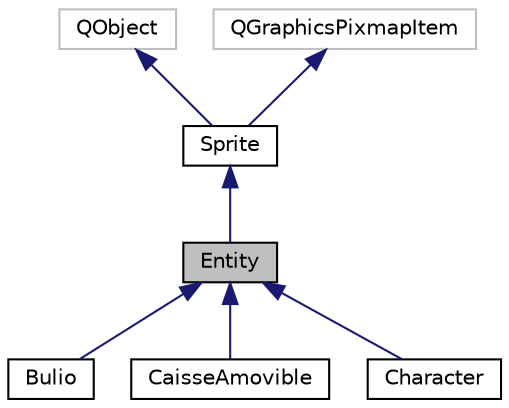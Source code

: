 digraph "Entity"
{
 // LATEX_PDF_SIZE
  edge [fontname="Helvetica",fontsize="10",labelfontname="Helvetica",labelfontsize="10"];
  node [fontname="Helvetica",fontsize="10",shape=record];
  Node1 [label="Entity",height=0.2,width=0.4,color="black", fillcolor="grey75", style="filled", fontcolor="black",tooltip="The Entity class Cette classe est permet de crée une entité et de la géré avec différente méthode...."];
  Node2 -> Node1 [dir="back",color="midnightblue",fontsize="10",style="solid",fontname="Helvetica"];
  Node2 [label="Sprite",height=0.2,width=0.4,color="black", fillcolor="white", style="filled",URL="$class_sprite.html",tooltip="Classe qui représente un élément d'animation graphique 2D."];
  Node3 -> Node2 [dir="back",color="midnightblue",fontsize="10",style="solid",fontname="Helvetica"];
  Node3 [label="QObject",height=0.2,width=0.4,color="grey75", fillcolor="white", style="filled",tooltip=" "];
  Node4 -> Node2 [dir="back",color="midnightblue",fontsize="10",style="solid",fontname="Helvetica"];
  Node4 [label="QGraphicsPixmapItem",height=0.2,width=0.4,color="grey75", fillcolor="white", style="filled",tooltip=" "];
  Node1 -> Node5 [dir="back",color="midnightblue",fontsize="10",style="solid",fontname="Helvetica"];
  Node5 [label="Bulio",height=0.2,width=0.4,color="black", fillcolor="white", style="filled",URL="$class_bulio.html",tooltip="la Classe Bulio gère l'ennemie de base du jeu, dans une scene. Cette classe hérite de la classe Entit..."];
  Node1 -> Node6 [dir="back",color="midnightblue",fontsize="10",style="solid",fontname="Helvetica"];
  Node6 [label="CaisseAmovible",height=0.2,width=0.4,color="black", fillcolor="white", style="filled",URL="$class_caisse_amovible.html",tooltip="The CaisseAmovible class Cette classe hérite de la classe Entity elle permet de géré l'état d'une cai..."];
  Node1 -> Node7 [dir="back",color="midnightblue",fontsize="10",style="solid",fontname="Helvetica"];
  Node7 [label="Character",height=0.2,width=0.4,color="black", fillcolor="white", style="filled",URL="$class_character.html",tooltip="la Classe Character gère le joueur dans une scene Cette classe est permet de crée le personnage que v..."];
}

